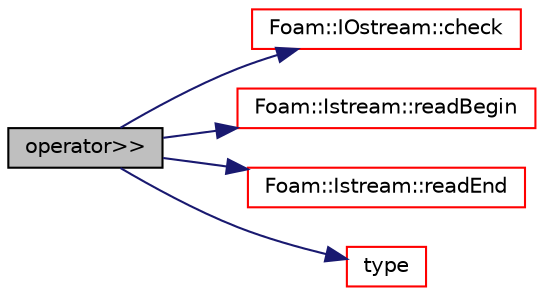 digraph "operator&gt;&gt;"
{
  bgcolor="transparent";
  edge [fontname="Helvetica",fontsize="10",labelfontname="Helvetica",labelfontsize="10"];
  node [fontname="Helvetica",fontsize="10",shape=record];
  rankdir="LR";
  Node12238 [label="operator\>\>",height=0.2,width=0.4,color="black", fillcolor="grey75", style="filled", fontcolor="black"];
  Node12238 -> Node12239 [color="midnightblue",fontsize="10",style="solid",fontname="Helvetica"];
  Node12239 [label="Foam::IOstream::check",height=0.2,width=0.4,color="red",URL="$a27333.html#a367eb3425fc4e8270e2aa961df8ac8a5",tooltip="Check IOstream status for given operation. "];
  Node12238 -> Node12290 [color="midnightblue",fontsize="10",style="solid",fontname="Helvetica"];
  Node12290 [label="Foam::Istream::readBegin",height=0.2,width=0.4,color="red",URL="$a27341.html#a0f770b511770a752d65282976e8a8078"];
  Node12238 -> Node12295 [color="midnightblue",fontsize="10",style="solid",fontname="Helvetica"];
  Node12295 [label="Foam::Istream::readEnd",height=0.2,width=0.4,color="red",URL="$a27341.html#a092d231ce97840ca80cad9b0e98acbb8"];
  Node12238 -> Node12296 [color="midnightblue",fontsize="10",style="solid",fontname="Helvetica"];
  Node12296 [label="type",height=0.2,width=0.4,color="red",URL="$a21851.html#aec48583af672626378f501eb9fc32cd1",tooltip="Return the file type: DIRECTORY or FILE. "];
}

